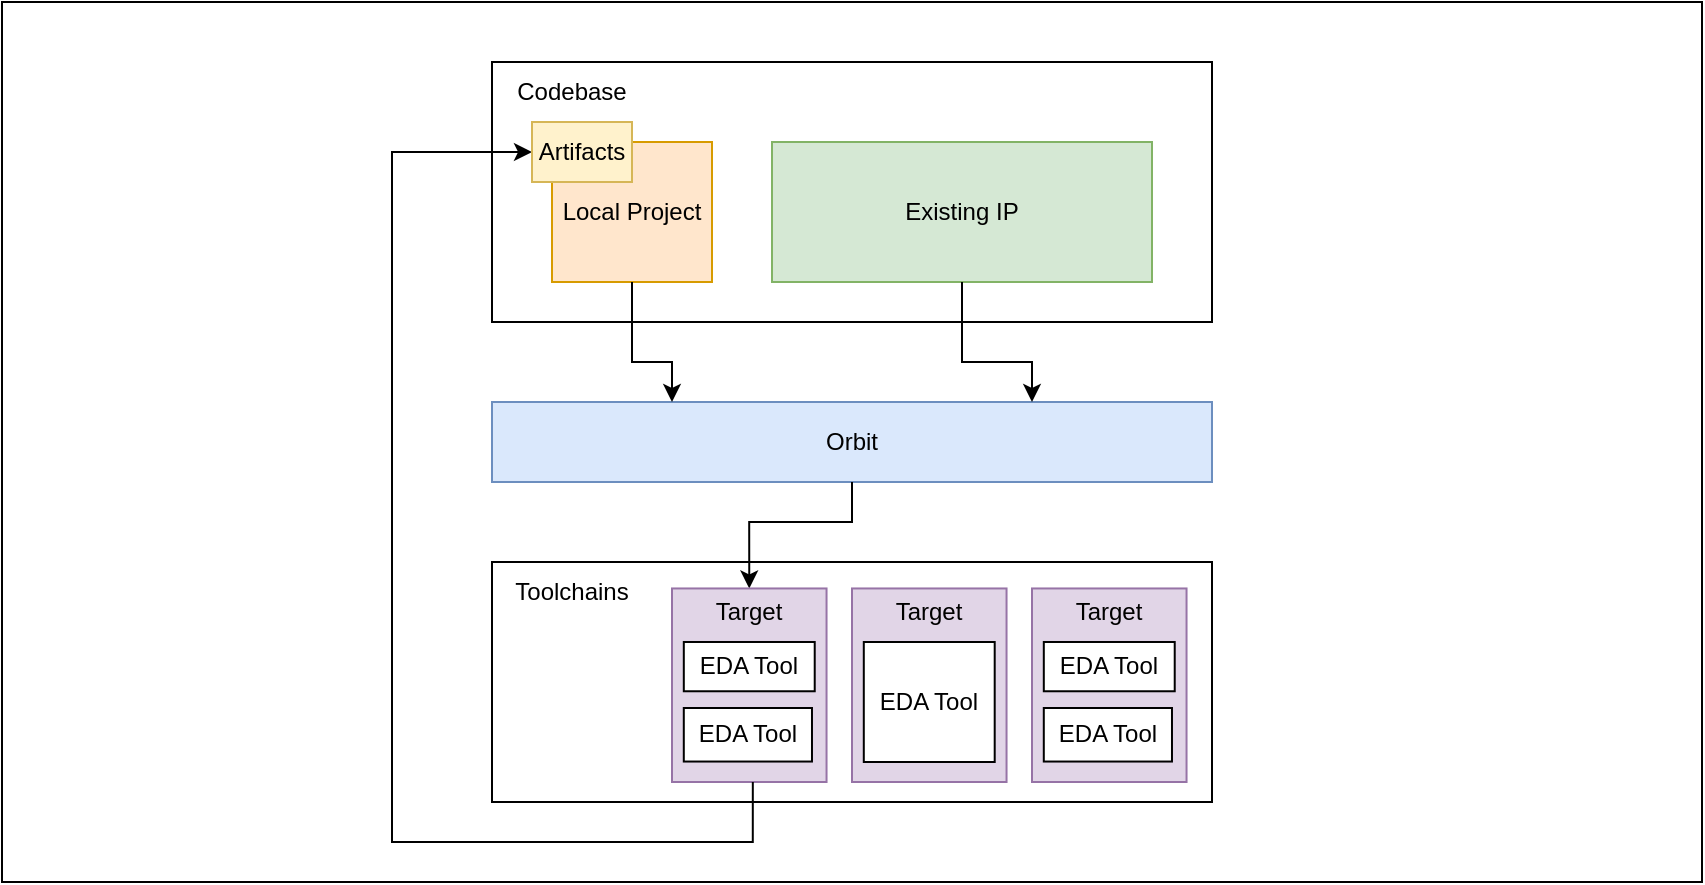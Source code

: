 <mxfile>
    <diagram id="LOKKSFyuJx2BbzAw-Vqr" name="Page-1">
        <mxGraphModel dx="835" dy="583" grid="1" gridSize="10" guides="1" tooltips="1" connect="1" arrows="1" fold="1" page="1" pageScale="1" pageWidth="850" pageHeight="1100" math="0" shadow="0">
            <root>
                <mxCell id="0"/>
                <mxCell id="1" parent="0"/>
                <mxCell id="76" value="" style="rounded=0;whiteSpace=wrap;html=1;fontSize=12;" parent="1" vertex="1">
                    <mxGeometry x="75" y="240" width="850" height="440" as="geometry"/>
                </mxCell>
                <mxCell id="46" value="" style="rounded=0;whiteSpace=wrap;html=1;" parent="1" vertex="1">
                    <mxGeometry x="320" y="520" width="360" height="120" as="geometry"/>
                </mxCell>
                <mxCell id="2" value="Orbit" style="rounded=0;whiteSpace=wrap;html=1;fillColor=#dae8fc;strokeColor=#6c8ebf;" parent="1" vertex="1">
                    <mxGeometry x="320" y="440" width="360" height="40" as="geometry"/>
                </mxCell>
                <mxCell id="3" value="" style="rounded=0;whiteSpace=wrap;html=1;" parent="1" vertex="1">
                    <mxGeometry x="320" y="270" width="360" height="130" as="geometry"/>
                </mxCell>
                <mxCell id="4" value="Local Project" style="rounded=0;whiteSpace=wrap;html=1;fillColor=#ffe6cc;strokeColor=#d79b00;" parent="1" vertex="1">
                    <mxGeometry x="350" y="310" width="80" height="70" as="geometry"/>
                </mxCell>
                <mxCell id="5" value="Existing IP" style="rounded=0;whiteSpace=wrap;html=1;fillColor=#d5e8d4;strokeColor=#82b366;" parent="1" vertex="1">
                    <mxGeometry x="460" y="310" width="190" height="70" as="geometry"/>
                </mxCell>
                <mxCell id="26" value="Codebase" style="text;html=1;strokeColor=none;fillColor=none;align=center;verticalAlign=middle;whiteSpace=wrap;rounded=0;" parent="1" vertex="1">
                    <mxGeometry x="330" y="270" width="60" height="30" as="geometry"/>
                </mxCell>
                <mxCell id="28" value="" style="endArrow=none;startArrow=classic;html=1;entryX=0.5;entryY=1;entryDx=0;entryDy=0;exitX=0.25;exitY=0;exitDx=0;exitDy=0;jumpStyle=none;edgeStyle=orthogonalEdgeStyle;rounded=0;startFill=1;endFill=0;" parent="1" source="2" target="4" edge="1">
                    <mxGeometry width="50" height="50" relative="1" as="geometry">
                        <mxPoint x="690" y="500" as="sourcePoint"/>
                        <mxPoint x="740" y="450" as="targetPoint"/>
                        <Array as="points">
                            <mxPoint x="410" y="420"/>
                            <mxPoint x="390" y="420"/>
                        </Array>
                    </mxGeometry>
                </mxCell>
                <mxCell id="30" value="" style="endArrow=classic;html=1;rounded=0;jumpStyle=none;edgeStyle=orthogonalEdgeStyle;exitX=0.5;exitY=1;exitDx=0;exitDy=0;" parent="1" source="5" edge="1">
                    <mxGeometry width="50" height="50" relative="1" as="geometry">
                        <mxPoint x="760" y="350" as="sourcePoint"/>
                        <mxPoint x="590" y="440" as="targetPoint"/>
                        <Array as="points">
                            <mxPoint x="555" y="420"/>
                            <mxPoint x="590" y="420"/>
                        </Array>
                    </mxGeometry>
                </mxCell>
                <mxCell id="31" value="" style="endArrow=classic;html=1;rounded=0;jumpStyle=none;edgeStyle=orthogonalEdgeStyle;exitX=0.5;exitY=1;exitDx=0;exitDy=0;entryX=0.5;entryY=0;entryDx=0;entryDy=0;" parent="1" source="2" target="70" edge="1">
                    <mxGeometry width="50" height="50" relative="1" as="geometry">
                        <mxPoint x="580" y="350" as="sourcePoint"/>
                        <mxPoint x="449" y="520" as="targetPoint"/>
                        <Array as="points">
                            <mxPoint x="500" y="500"/>
                            <mxPoint x="449" y="500"/>
                        </Array>
                    </mxGeometry>
                </mxCell>
                <mxCell id="47" value="Toolchains" style="text;html=1;strokeColor=none;fillColor=none;align=center;verticalAlign=middle;whiteSpace=wrap;rounded=0;" parent="1" vertex="1">
                    <mxGeometry x="330" y="520" width="60" height="30" as="geometry"/>
                </mxCell>
                <mxCell id="63" value="" style="group" parent="1" vertex="1" connectable="0">
                    <mxGeometry x="590" y="529.998" width="77.27" height="100.002" as="geometry"/>
                </mxCell>
                <mxCell id="62" value="" style="rounded=0;whiteSpace=wrap;html=1;fillColor=#e1d5e7;strokeColor=#9673a6;" parent="63" vertex="1">
                    <mxGeometry y="3.232" width="77.27" height="96.77" as="geometry"/>
                </mxCell>
                <mxCell id="59" value="EDA Tool" style="rounded=0;whiteSpace=wrap;html=1;" parent="63" vertex="1">
                    <mxGeometry x="5.903" y="29.996" width="65.455" height="24.635" as="geometry"/>
                </mxCell>
                <mxCell id="60" value="EDA Tool" style="rounded=0;whiteSpace=wrap;html=1;" parent="63" vertex="1">
                    <mxGeometry x="5.9" y="63.002" width="64.09" height="26.77" as="geometry"/>
                </mxCell>
                <mxCell id="61" value="Target" style="text;html=1;align=center;verticalAlign=middle;resizable=0;points=[];autosize=1;strokeColor=none;fillColor=none;" parent="63" vertex="1">
                    <mxGeometry x="7.945" width="60" height="30" as="geometry"/>
                </mxCell>
                <mxCell id="64" value="" style="group" parent="1" vertex="1" connectable="0">
                    <mxGeometry x="500" y="529.998" width="77.27" height="100.002" as="geometry"/>
                </mxCell>
                <mxCell id="65" value="" style="rounded=0;whiteSpace=wrap;html=1;fillColor=#e1d5e7;strokeColor=#9673a6;" parent="64" vertex="1">
                    <mxGeometry y="3.232" width="77.27" height="96.77" as="geometry"/>
                </mxCell>
                <mxCell id="66" value="EDA Tool" style="rounded=0;whiteSpace=wrap;html=1;" parent="64" vertex="1">
                    <mxGeometry x="5.9" y="30" width="65.45" height="60" as="geometry"/>
                </mxCell>
                <mxCell id="68" value="Target" style="text;html=1;align=center;verticalAlign=middle;resizable=0;points=[];autosize=1;strokeColor=none;fillColor=none;" parent="64" vertex="1">
                    <mxGeometry x="7.945" width="60" height="30" as="geometry"/>
                </mxCell>
                <mxCell id="69" value="" style="group" parent="1" vertex="1" connectable="0">
                    <mxGeometry x="410" y="529.998" width="77.27" height="100.002" as="geometry"/>
                </mxCell>
                <mxCell id="70" value="" style="rounded=0;whiteSpace=wrap;html=1;fillColor=#e1d5e7;strokeColor=#9673a6;" parent="69" vertex="1">
                    <mxGeometry y="3.232" width="77.27" height="96.77" as="geometry"/>
                </mxCell>
                <mxCell id="71" value="EDA Tool" style="rounded=0;whiteSpace=wrap;html=1;" parent="69" vertex="1">
                    <mxGeometry x="5.903" y="29.996" width="65.455" height="24.635" as="geometry"/>
                </mxCell>
                <mxCell id="72" value="EDA Tool" style="rounded=0;whiteSpace=wrap;html=1;" parent="69" vertex="1">
                    <mxGeometry x="5.9" y="63.002" width="64.09" height="26.77" as="geometry"/>
                </mxCell>
                <mxCell id="74" value="Target" style="text;html=1;align=center;verticalAlign=middle;resizable=0;points=[];autosize=1;strokeColor=none;fillColor=none;" parent="69" vertex="1">
                    <mxGeometry x="7.945" width="60" height="30" as="geometry"/>
                </mxCell>
                <mxCell id="77" value="" style="endArrow=classic;html=1;rounded=0;jumpStyle=none;edgeStyle=orthogonalEdgeStyle;exitX=0.5;exitY=1;exitDx=0;exitDy=0;entryX=0;entryY=0.5;entryDx=0;entryDy=0;" edge="1" parent="1" target="78">
                    <mxGeometry width="50" height="50" relative="1" as="geometry">
                        <mxPoint x="450.41" y="630.0" as="sourcePoint"/>
                        <mxPoint x="399.045" y="683.23" as="targetPoint"/>
                        <Array as="points">
                            <mxPoint x="450" y="660"/>
                            <mxPoint x="270" y="660"/>
                            <mxPoint x="270" y="315"/>
                        </Array>
                    </mxGeometry>
                </mxCell>
                <mxCell id="78" value="Artifacts" style="rounded=0;whiteSpace=wrap;html=1;fillColor=#fff2cc;strokeColor=#d6b656;" vertex="1" parent="1">
                    <mxGeometry x="340" y="300" width="50" height="30" as="geometry"/>
                </mxCell>
            </root>
        </mxGraphModel>
    </diagram>
</mxfile>
